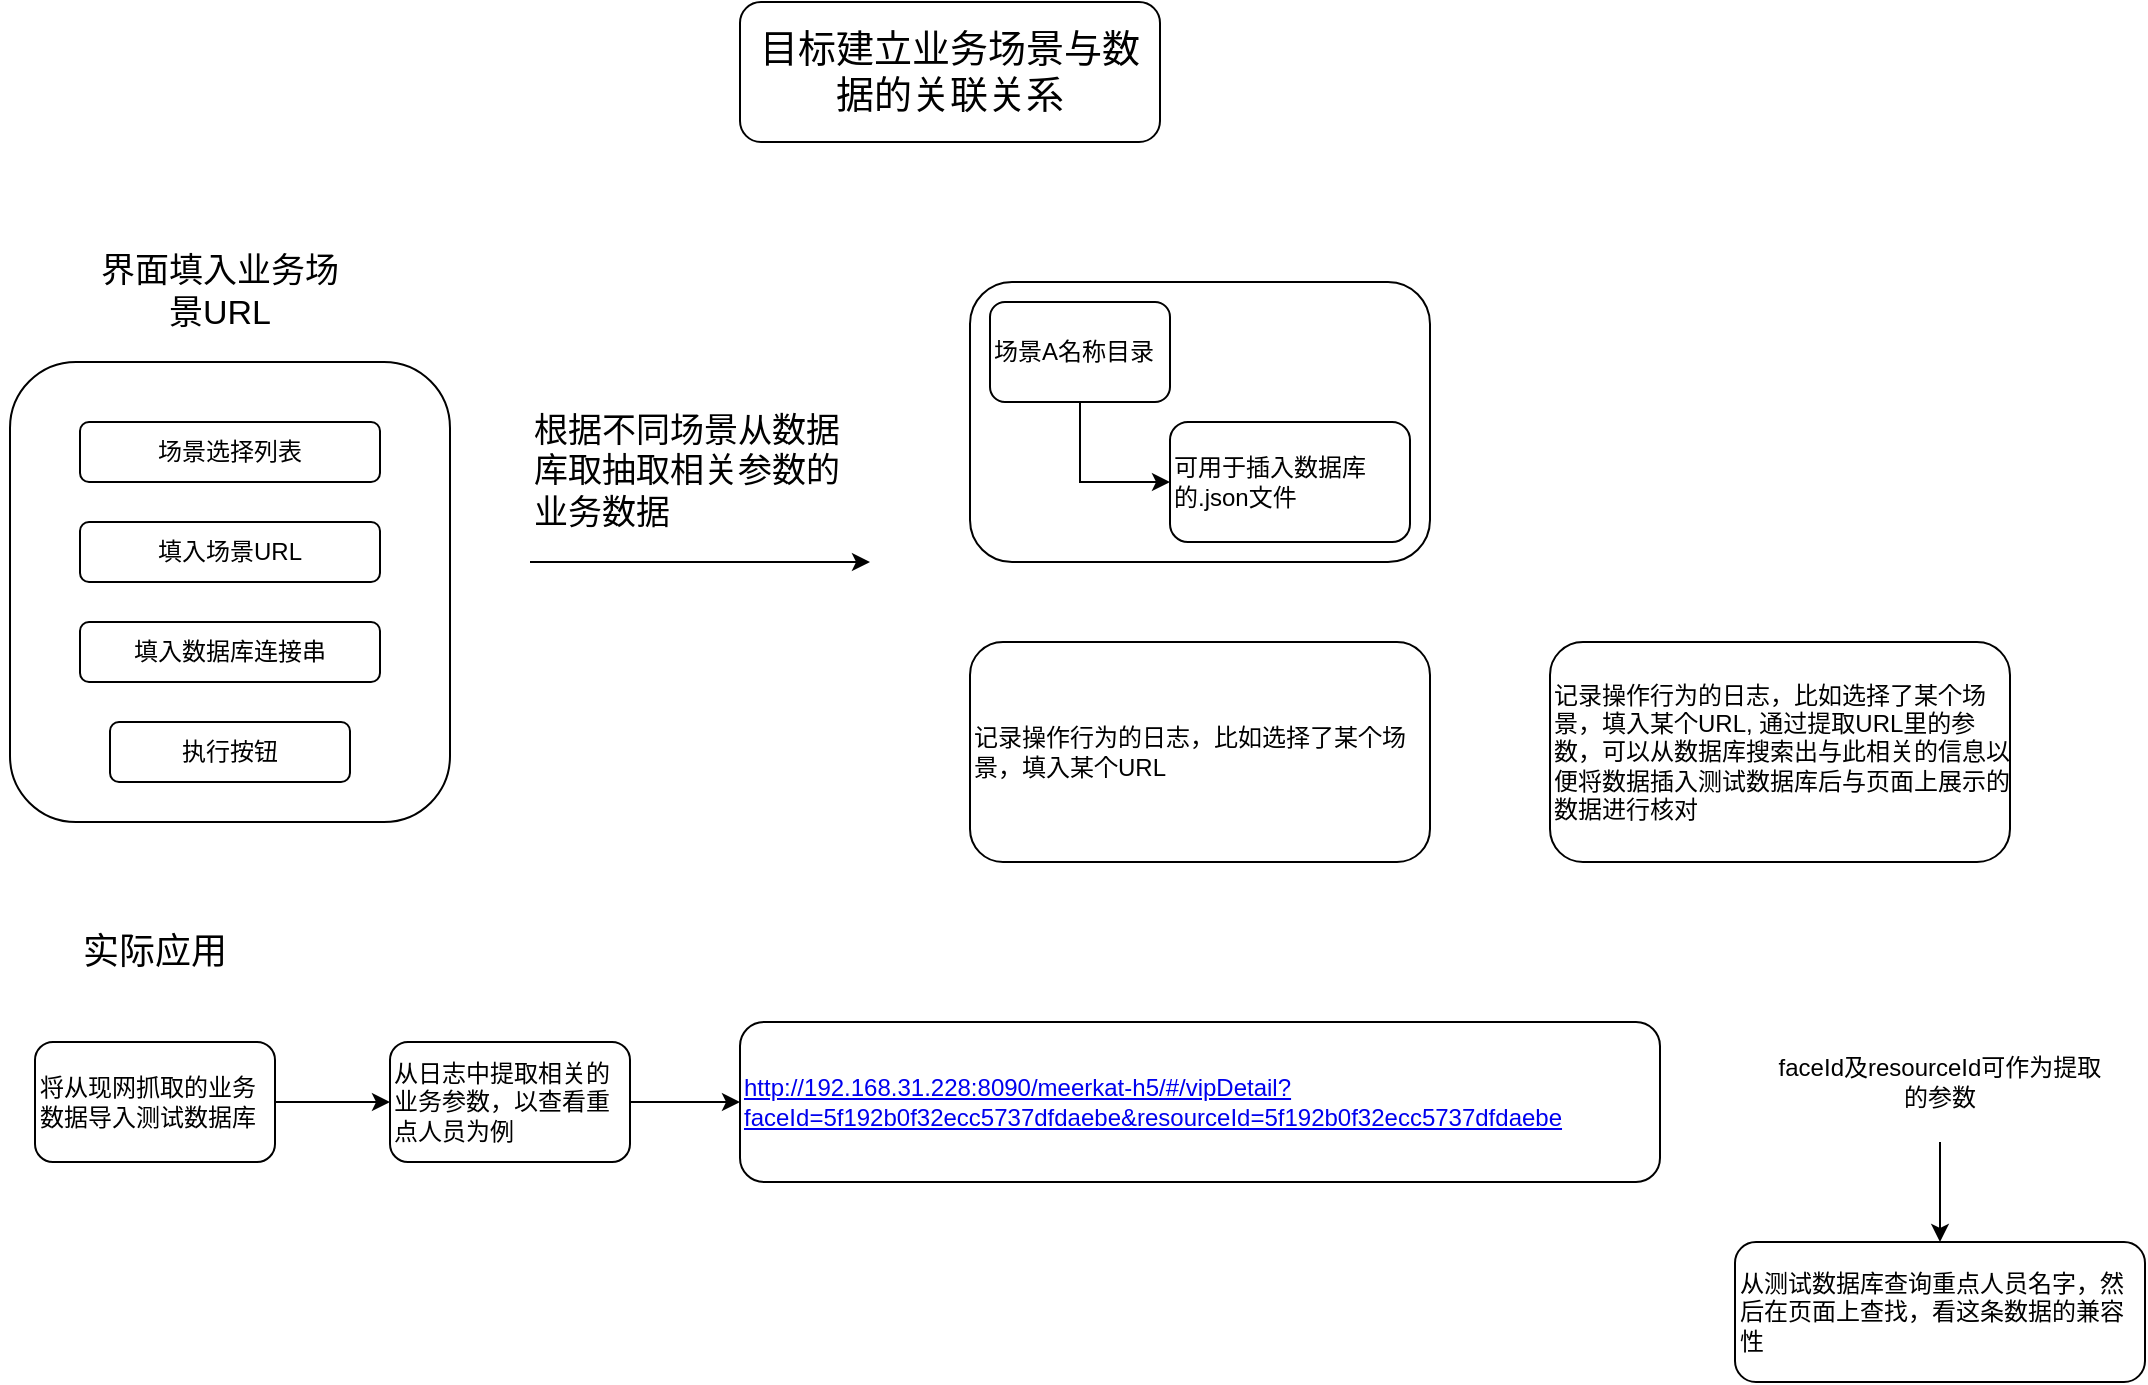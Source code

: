 <mxfile version="13.3.9" type="github">
  <diagram id="jXfOJDnodlecWUbFXcQm" name="Page-1">
    <mxGraphModel dx="1360" dy="802" grid="1" gridSize="10" guides="1" tooltips="1" connect="1" arrows="1" fold="1" page="1" pageScale="1" pageWidth="1920" pageHeight="1200" math="0" shadow="0">
      <root>
        <mxCell id="0" />
        <mxCell id="1" parent="0" />
        <mxCell id="f6p7eZw0v4TN3BUDhhj7-1" value="&lt;font style=&quot;font-size: 19px&quot;&gt;目标建立业务场景与数据的关联关系&lt;br&gt;&lt;/font&gt;" style="rounded=1;whiteSpace=wrap;html=1;" vertex="1" parent="1">
          <mxGeometry x="525" y="110" width="210" height="70" as="geometry" />
        </mxCell>
        <mxCell id="f6p7eZw0v4TN3BUDhhj7-2" value="" style="rounded=1;whiteSpace=wrap;html=1;" vertex="1" parent="1">
          <mxGeometry x="160" y="290" width="220" height="230" as="geometry" />
        </mxCell>
        <mxCell id="f6p7eZw0v4TN3BUDhhj7-3" value="&lt;font style=&quot;font-size: 17px&quot;&gt;界面填入业务场景URL&lt;/font&gt;" style="text;html=1;strokeColor=none;fillColor=none;align=center;verticalAlign=middle;whiteSpace=wrap;rounded=0;" vertex="1" parent="1">
          <mxGeometry x="200" y="240" width="130" height="30" as="geometry" />
        </mxCell>
        <mxCell id="f6p7eZw0v4TN3BUDhhj7-4" value="场景选择列表" style="rounded=1;whiteSpace=wrap;html=1;" vertex="1" parent="1">
          <mxGeometry x="195" y="320" width="150" height="30" as="geometry" />
        </mxCell>
        <mxCell id="f6p7eZw0v4TN3BUDhhj7-5" value="填入场景URL" style="rounded=1;whiteSpace=wrap;html=1;" vertex="1" parent="1">
          <mxGeometry x="195" y="370" width="150" height="30" as="geometry" />
        </mxCell>
        <mxCell id="f6p7eZw0v4TN3BUDhhj7-6" value="填入数据库连接串" style="rounded=1;whiteSpace=wrap;html=1;" vertex="1" parent="1">
          <mxGeometry x="195" y="420" width="150" height="30" as="geometry" />
        </mxCell>
        <mxCell id="f6p7eZw0v4TN3BUDhhj7-7" value="执行按钮" style="rounded=1;whiteSpace=wrap;html=1;" vertex="1" parent="1">
          <mxGeometry x="210" y="470" width="120" height="30" as="geometry" />
        </mxCell>
        <mxCell id="f6p7eZw0v4TN3BUDhhj7-8" value="" style="endArrow=classic;html=1;" edge="1" parent="1">
          <mxGeometry width="50" height="50" relative="1" as="geometry">
            <mxPoint x="420" y="390" as="sourcePoint" />
            <mxPoint x="590" y="390" as="targetPoint" />
            <Array as="points">
              <mxPoint x="480" y="390" />
            </Array>
          </mxGeometry>
        </mxCell>
        <mxCell id="f6p7eZw0v4TN3BUDhhj7-9" value="&lt;font style=&quot;font-size: 17px&quot;&gt;根据不同场景从数据库取抽取相关参数的业务数据&lt;/font&gt;" style="text;html=1;strokeColor=none;fillColor=none;align=left;verticalAlign=middle;whiteSpace=wrap;rounded=0;" vertex="1" parent="1">
          <mxGeometry x="420" y="310" width="170" height="70" as="geometry" />
        </mxCell>
        <mxCell id="f6p7eZw0v4TN3BUDhhj7-10" value="" style="rounded=1;whiteSpace=wrap;html=1;align=left;" vertex="1" parent="1">
          <mxGeometry x="640" y="250" width="230" height="140" as="geometry" />
        </mxCell>
        <mxCell id="f6p7eZw0v4TN3BUDhhj7-13" style="edgeStyle=orthogonalEdgeStyle;rounded=0;orthogonalLoop=1;jettySize=auto;html=1;exitX=0.5;exitY=1;exitDx=0;exitDy=0;entryX=0;entryY=0.5;entryDx=0;entryDy=0;" edge="1" parent="1" source="f6p7eZw0v4TN3BUDhhj7-11" target="f6p7eZw0v4TN3BUDhhj7-12">
          <mxGeometry relative="1" as="geometry" />
        </mxCell>
        <mxCell id="f6p7eZw0v4TN3BUDhhj7-11" value="场景A名称目录" style="rounded=1;whiteSpace=wrap;html=1;align=left;" vertex="1" parent="1">
          <mxGeometry x="650" y="260" width="90" height="50" as="geometry" />
        </mxCell>
        <mxCell id="f6p7eZw0v4TN3BUDhhj7-12" value="可用于插入数据库的.json文件" style="rounded=1;whiteSpace=wrap;html=1;align=left;" vertex="1" parent="1">
          <mxGeometry x="740" y="320" width="120" height="60" as="geometry" />
        </mxCell>
        <mxCell id="f6p7eZw0v4TN3BUDhhj7-14" value="记录操作行为的日志，比如选择了某个场景，填入某个URL" style="rounded=1;whiteSpace=wrap;html=1;align=left;" vertex="1" parent="1">
          <mxGeometry x="640" y="430" width="230" height="110" as="geometry" />
        </mxCell>
        <mxCell id="f6p7eZw0v4TN3BUDhhj7-15" value="记录操作行为的日志，比如选择了某个场景，填入某个URL,&amp;nbsp;通过提取URL里的参数，可以从数据库搜索出与此相关的信息以便将数据插入测试数据库后与页面上展示的数据进行核对" style="rounded=1;whiteSpace=wrap;html=1;align=left;" vertex="1" parent="1">
          <mxGeometry x="930" y="430" width="230" height="110" as="geometry" />
        </mxCell>
        <mxCell id="f6p7eZw0v4TN3BUDhhj7-22" style="edgeStyle=orthogonalEdgeStyle;rounded=0;orthogonalLoop=1;jettySize=auto;html=1;exitX=1;exitY=0.5;exitDx=0;exitDy=0;entryX=0;entryY=0.5;entryDx=0;entryDy=0;" edge="1" parent="1" source="f6p7eZw0v4TN3BUDhhj7-16" target="f6p7eZw0v4TN3BUDhhj7-18">
          <mxGeometry relative="1" as="geometry" />
        </mxCell>
        <mxCell id="f6p7eZw0v4TN3BUDhhj7-16" value="将从现网抓取的业务数据导入测试数据库" style="rounded=1;whiteSpace=wrap;html=1;align=left;" vertex="1" parent="1">
          <mxGeometry x="172.5" y="630" width="120" height="60" as="geometry" />
        </mxCell>
        <mxCell id="f6p7eZw0v4TN3BUDhhj7-17" value="&lt;font style=&quot;font-size: 18px&quot;&gt;实际应用&lt;/font&gt;" style="text;html=1;strokeColor=none;fillColor=none;align=center;verticalAlign=middle;whiteSpace=wrap;rounded=0;" vertex="1" parent="1">
          <mxGeometry x="155" y="570" width="155" height="30" as="geometry" />
        </mxCell>
        <mxCell id="f6p7eZw0v4TN3BUDhhj7-23" style="edgeStyle=orthogonalEdgeStyle;rounded=0;orthogonalLoop=1;jettySize=auto;html=1;exitX=1;exitY=0.5;exitDx=0;exitDy=0;entryX=0;entryY=0.5;entryDx=0;entryDy=0;" edge="1" parent="1" source="f6p7eZw0v4TN3BUDhhj7-18" target="f6p7eZw0v4TN3BUDhhj7-20">
          <mxGeometry relative="1" as="geometry" />
        </mxCell>
        <mxCell id="f6p7eZw0v4TN3BUDhhj7-18" value="从日志中提取相关的业务参数，以查看重点人员为例" style="rounded=1;whiteSpace=wrap;html=1;align=left;" vertex="1" parent="1">
          <mxGeometry x="350" y="630" width="120" height="60" as="geometry" />
        </mxCell>
        <mxCell id="f6p7eZw0v4TN3BUDhhj7-20" value="&lt;a href=&quot;http://192.168.31.228:8090/meerkat-h5/#/vipDetail?faceId=5f192b0f32ecc5737dfdaebe&amp;amp;resourceId=5f192b0f32ecc5737dfdaebe&quot;&gt;http://192.168.31.228:8090/meerkat-h5/#/vipDetail?faceId=5f192b0f32ecc5737dfdaebe&amp;amp;resourceId=5f192b0f32ecc5737dfdaebe&lt;/a&gt;" style="rounded=1;whiteSpace=wrap;html=1;align=left;" vertex="1" parent="1">
          <mxGeometry x="525" y="620" width="460" height="80" as="geometry" />
        </mxCell>
        <mxCell id="f6p7eZw0v4TN3BUDhhj7-26" style="edgeStyle=orthogonalEdgeStyle;rounded=0;orthogonalLoop=1;jettySize=auto;html=1;exitX=0.5;exitY=1;exitDx=0;exitDy=0;entryX=0.5;entryY=0;entryDx=0;entryDy=0;" edge="1" parent="1" source="f6p7eZw0v4TN3BUDhhj7-24" target="f6p7eZw0v4TN3BUDhhj7-25">
          <mxGeometry relative="1" as="geometry" />
        </mxCell>
        <mxCell id="f6p7eZw0v4TN3BUDhhj7-24" value="faceId及resourceId可作为提取的参数" style="text;html=1;strokeColor=none;fillColor=none;align=center;verticalAlign=middle;whiteSpace=wrap;rounded=0;" vertex="1" parent="1">
          <mxGeometry x="1040" y="620" width="170" height="60" as="geometry" />
        </mxCell>
        <mxCell id="f6p7eZw0v4TN3BUDhhj7-25" value="从测试数据库查询重点人员名字，然后在页面上查找，看这条数据的兼容性" style="rounded=1;whiteSpace=wrap;html=1;align=left;" vertex="1" parent="1">
          <mxGeometry x="1022.5" y="730" width="205" height="70" as="geometry" />
        </mxCell>
      </root>
    </mxGraphModel>
  </diagram>
</mxfile>
